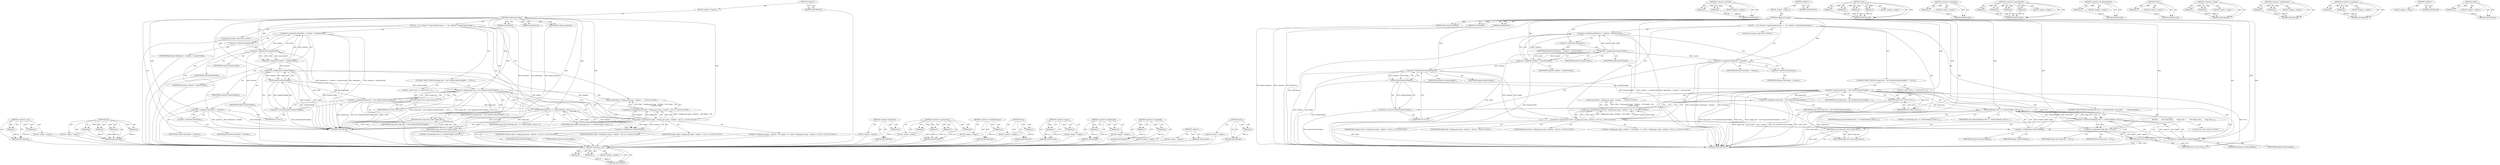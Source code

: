 digraph "malloc" {
vulnerable_104 [label=<(METHOD,&lt;operator&gt;.cast)>];
vulnerable_105 [label=<(PARAM,p1)>];
vulnerable_106 [label=<(PARAM,p2)>];
vulnerable_107 [label=<(BLOCK,&lt;empty&gt;,&lt;empty&gt;)>];
vulnerable_108 [label=<(METHOD_RETURN,ANY)>];
vulnerable_128 [label=<(METHOD,fread)>];
vulnerable_129 [label=<(PARAM,p1)>];
vulnerable_130 [label=<(PARAM,p2)>];
vulnerable_131 [label=<(PARAM,p3)>];
vulnerable_132 [label=<(PARAM,p4)>];
vulnerable_133 [label=<(BLOCK,&lt;empty&gt;,&lt;empty&gt;)>];
vulnerable_134 [label=<(METHOD_RETURN,ANY)>];
vulnerable_6 [label=<(METHOD,&lt;global&gt;)<SUB>1</SUB>>];
vulnerable_7 [label=<(BLOCK,&lt;empty&gt;,&lt;empty&gt;)<SUB>1</SUB>>];
vulnerable_8 [label=<(METHOD,readpng_get_image)<SUB>1</SUB>>];
vulnerable_9 [label=<(PARAM,double display_exponent)<SUB>1</SUB>>];
vulnerable_10 [label=<(PARAM,int *pChannels)<SUB>1</SUB>>];
vulnerable_11 [label=<(PARAM,ulg *pRowbytes)<SUB>1</SUB>>];
vulnerable_12 [label=<(BLOCK,{
    ulg  rowbytes;


 /* expand palette image...,{
    ulg  rowbytes;


 /* expand palette image...)<SUB>2</SUB>>];
vulnerable_13 [label="<(LOCAL,ulg rowbytes: ulg)<SUB>3</SUB>>"];
vulnerable_14 [label=<(&lt;operator&gt;.assignment,*pRowbytes = rowbytes = channels*width)<SUB>12</SUB>>];
vulnerable_15 [label=<(&lt;operator&gt;.indirection,*pRowbytes)<SUB>12</SUB>>];
vulnerable_16 [label=<(IDENTIFIER,pRowbytes,*pRowbytes = rowbytes = channels*width)<SUB>12</SUB>>];
vulnerable_17 [label=<(&lt;operator&gt;.assignment,rowbytes = channels*width)<SUB>12</SUB>>];
vulnerable_18 [label=<(IDENTIFIER,rowbytes,rowbytes = channels*width)<SUB>12</SUB>>];
vulnerable_19 [label=<(&lt;operator&gt;.multiplication,channels*width)<SUB>12</SUB>>];
vulnerable_20 [label=<(IDENTIFIER,channels,channels*width)<SUB>12</SUB>>];
vulnerable_21 [label=<(IDENTIFIER,width,channels*width)<SUB>12</SUB>>];
vulnerable_22 [label=<(&lt;operator&gt;.assignment,*pChannels = channels)<SUB>13</SUB>>];
vulnerable_23 [label=<(&lt;operator&gt;.indirection,*pChannels)<SUB>13</SUB>>];
vulnerable_24 [label=<(IDENTIFIER,pChannels,*pChannels = channels)<SUB>13</SUB>>];
vulnerable_25 [label=<(IDENTIFIER,channels,*pChannels = channels)<SUB>13</SUB>>];
vulnerable_26 [label=<(CONTROL_STRUCTURE,IF,if ((image_data = (uch *)malloc(rowbytes*height)) == NULL))<SUB>15</SUB>>];
vulnerable_27 [label=<(&lt;operator&gt;.equals,(image_data = (uch *)malloc(rowbytes*height)) =...)<SUB>15</SUB>>];
vulnerable_28 [label=<(&lt;operator&gt;.assignment,image_data = (uch *)malloc(rowbytes*height))<SUB>15</SUB>>];
vulnerable_29 [label=<(IDENTIFIER,image_data,image_data = (uch *)malloc(rowbytes*height))<SUB>15</SUB>>];
vulnerable_30 [label=<(&lt;operator&gt;.cast,(uch *)malloc(rowbytes*height))<SUB>15</SUB>>];
vulnerable_31 [label=<(UNKNOWN,uch *,uch *)<SUB>15</SUB>>];
vulnerable_32 [label=<(malloc,malloc(rowbytes*height))<SUB>15</SUB>>];
vulnerable_33 [label=<(&lt;operator&gt;.multiplication,rowbytes*height)<SUB>15</SUB>>];
vulnerable_34 [label=<(IDENTIFIER,rowbytes,rowbytes*height)<SUB>15</SUB>>];
vulnerable_35 [label=<(IDENTIFIER,height,rowbytes*height)<SUB>15</SUB>>];
vulnerable_36 [label=<(IDENTIFIER,NULL,(image_data = (uch *)malloc(rowbytes*height)) =...)<SUB>15</SUB>>];
vulnerable_37 [label=<(BLOCK,{
 return NULL;
 },{
 return NULL;
 })<SUB>15</SUB>>];
vulnerable_38 [label=<(RETURN,return NULL;,return NULL;)<SUB>16</SUB>>];
vulnerable_39 [label=<(IDENTIFIER,NULL,return NULL;)<SUB>16</SUB>>];
vulnerable_40 [label="<(Trace,Trace((stderr, &quot;readpng_get_image:  rowbytes = ...)<SUB>19</SUB>>"];
vulnerable_41 [label="<(&lt;operator&gt;.bracketedPrimary,(stderr, &quot;readpng_get_image:  rowbytes = %ld, h...)<SUB>19</SUB>>"];
vulnerable_42 [label="<(&lt;operator&gt;.expressionList,stderr, &quot;readpng_get_image:  rowbytes = %ld, he...)<SUB>19</SUB>>"];
vulnerable_43 [label="<(IDENTIFIER,stderr,stderr, &quot;readpng_get_image:  rowbytes = %ld, he...)<SUB>19</SUB>>"];
vulnerable_44 [label="<(LITERAL,&quot;readpng_get_image:  rowbytes = %ld, height = %...,stderr, &quot;readpng_get_image:  rowbytes = %ld, he...)<SUB>19</SUB>>"];
vulnerable_45 [label="<(IDENTIFIER,rowbytes,stderr, &quot;readpng_get_image:  rowbytes = %ld, he...)<SUB>19</SUB>>"];
vulnerable_46 [label="<(IDENTIFIER,height,stderr, &quot;readpng_get_image:  rowbytes = %ld, he...)<SUB>19</SUB>>"];
vulnerable_47 [label=<(fread,fread(image_data, 1L, rowbytes*height, saved_in...)<SUB>25</SUB>>];
vulnerable_48 [label=<(IDENTIFIER,image_data,fread(image_data, 1L, rowbytes*height, saved_in...)<SUB>25</SUB>>];
vulnerable_49 [label=<(LITERAL,1L,fread(image_data, 1L, rowbytes*height, saved_in...)<SUB>25</SUB>>];
vulnerable_50 [label=<(&lt;operator&gt;.multiplication,rowbytes*height)<SUB>25</SUB>>];
vulnerable_51 [label=<(IDENTIFIER,rowbytes,rowbytes*height)<SUB>25</SUB>>];
vulnerable_52 [label=<(IDENTIFIER,height,rowbytes*height)<SUB>25</SUB>>];
vulnerable_53 [label=<(IDENTIFIER,saved_infile,fread(image_data, 1L, rowbytes*height, saved_in...)<SUB>25</SUB>>];
vulnerable_54 [label=<(RETURN,return image_data;,return image_data;)<SUB>27</SUB>>];
vulnerable_55 [label=<(IDENTIFIER,image_data,return image_data;)<SUB>27</SUB>>];
vulnerable_56 [label=<(METHOD_RETURN,uch)<SUB>1</SUB>>];
vulnerable_58 [label=<(METHOD_RETURN,ANY)<SUB>1</SUB>>];
vulnerable_90 [label=<(METHOD,&lt;operator&gt;.indirection)>];
vulnerable_91 [label=<(PARAM,p1)>];
vulnerable_92 [label=<(BLOCK,&lt;empty&gt;,&lt;empty&gt;)>];
vulnerable_93 [label=<(METHOD_RETURN,ANY)>];
vulnerable_121 [label=<(METHOD,&lt;operator&gt;.expressionList)>];
vulnerable_122 [label=<(PARAM,p1)>];
vulnerable_123 [label=<(PARAM,p2)>];
vulnerable_124 [label=<(PARAM,p3)>];
vulnerable_125 [label=<(PARAM,p4)>];
vulnerable_126 [label=<(BLOCK,&lt;empty&gt;,&lt;empty&gt;)>];
vulnerable_127 [label=<(METHOD_RETURN,ANY)>];
vulnerable_117 [label=<(METHOD,&lt;operator&gt;.bracketedPrimary)>];
vulnerable_118 [label=<(PARAM,p1)>];
vulnerable_119 [label=<(BLOCK,&lt;empty&gt;,&lt;empty&gt;)>];
vulnerable_120 [label=<(METHOD_RETURN,ANY)>];
vulnerable_113 [label=<(METHOD,Trace)>];
vulnerable_114 [label=<(PARAM,p1)>];
vulnerable_115 [label=<(BLOCK,&lt;empty&gt;,&lt;empty&gt;)>];
vulnerable_116 [label=<(METHOD_RETURN,ANY)>];
vulnerable_99 [label=<(METHOD,&lt;operator&gt;.equals)>];
vulnerable_100 [label=<(PARAM,p1)>];
vulnerable_101 [label=<(PARAM,p2)>];
vulnerable_102 [label=<(BLOCK,&lt;empty&gt;,&lt;empty&gt;)>];
vulnerable_103 [label=<(METHOD_RETURN,ANY)>];
vulnerable_94 [label=<(METHOD,&lt;operator&gt;.multiplication)>];
vulnerable_95 [label=<(PARAM,p1)>];
vulnerable_96 [label=<(PARAM,p2)>];
vulnerable_97 [label=<(BLOCK,&lt;empty&gt;,&lt;empty&gt;)>];
vulnerable_98 [label=<(METHOD_RETURN,ANY)>];
vulnerable_85 [label=<(METHOD,&lt;operator&gt;.assignment)>];
vulnerable_86 [label=<(PARAM,p1)>];
vulnerable_87 [label=<(PARAM,p2)>];
vulnerable_88 [label=<(BLOCK,&lt;empty&gt;,&lt;empty&gt;)>];
vulnerable_89 [label=<(METHOD_RETURN,ANY)>];
vulnerable_79 [label=<(METHOD,&lt;global&gt;)<SUB>1</SUB>>];
vulnerable_80 [label=<(BLOCK,&lt;empty&gt;,&lt;empty&gt;)>];
vulnerable_81 [label=<(METHOD_RETURN,ANY)>];
vulnerable_109 [label=<(METHOD,malloc)>];
vulnerable_110 [label=<(PARAM,p1)>];
vulnerable_111 [label=<(BLOCK,&lt;empty&gt;,&lt;empty&gt;)>];
vulnerable_112 [label=<(METHOD_RETURN,ANY)>];
fixed_118 [label=<(METHOD,&lt;operator&gt;.cast)>];
fixed_119 [label=<(PARAM,p1)>];
fixed_120 [label=<(PARAM,p2)>];
fixed_121 [label=<(BLOCK,&lt;empty&gt;,&lt;empty&gt;)>];
fixed_122 [label=<(METHOD_RETURN,ANY)>];
fixed_142 [label=<(METHOD,&lt;operator&gt;.lessThan)>];
fixed_143 [label=<(PARAM,p1)>];
fixed_144 [label=<(PARAM,p2)>];
fixed_145 [label=<(BLOCK,&lt;empty&gt;,&lt;empty&gt;)>];
fixed_146 [label=<(METHOD_RETURN,ANY)>];
fixed_6 [label=<(METHOD,&lt;global&gt;)<SUB>1</SUB>>];
fixed_7 [label=<(BLOCK,&lt;empty&gt;,&lt;empty&gt;)<SUB>1</SUB>>];
fixed_8 [label=<(METHOD,readpng_get_image)<SUB>1</SUB>>];
fixed_9 [label=<(PARAM,double display_exponent)<SUB>1</SUB>>];
fixed_10 [label=<(PARAM,int *pChannels)<SUB>1</SUB>>];
fixed_11 [label=<(PARAM,ulg *pRowbytes)<SUB>1</SUB>>];
fixed_12 [label=<(BLOCK,{
    ulg  rowbytes;


 /* expand palette image...,{
    ulg  rowbytes;


 /* expand palette image...)<SUB>2</SUB>>];
fixed_13 [label="<(LOCAL,ulg rowbytes: ulg)<SUB>3</SUB>>"];
fixed_14 [label=<(&lt;operator&gt;.assignment,*pRowbytes = rowbytes = channels*width)<SUB>12</SUB>>];
fixed_15 [label=<(&lt;operator&gt;.indirection,*pRowbytes)<SUB>12</SUB>>];
fixed_16 [label=<(IDENTIFIER,pRowbytes,*pRowbytes = rowbytes = channels*width)<SUB>12</SUB>>];
fixed_17 [label=<(&lt;operator&gt;.assignment,rowbytes = channels*width)<SUB>12</SUB>>];
fixed_18 [label=<(IDENTIFIER,rowbytes,rowbytes = channels*width)<SUB>12</SUB>>];
fixed_19 [label=<(&lt;operator&gt;.multiplication,channels*width)<SUB>12</SUB>>];
fixed_20 [label=<(IDENTIFIER,channels,channels*width)<SUB>12</SUB>>];
fixed_21 [label=<(IDENTIFIER,width,channels*width)<SUB>12</SUB>>];
fixed_22 [label=<(&lt;operator&gt;.assignment,*pChannels = channels)<SUB>13</SUB>>];
fixed_23 [label=<(&lt;operator&gt;.indirection,*pChannels)<SUB>13</SUB>>];
fixed_24 [label=<(IDENTIFIER,pChannels,*pChannels = channels)<SUB>13</SUB>>];
fixed_25 [label=<(IDENTIFIER,channels,*pChannels = channels)<SUB>13</SUB>>];
fixed_26 [label=<(CONTROL_STRUCTURE,IF,if ((image_data = (uch *)malloc(rowbytes*height)) == NULL))<SUB>15</SUB>>];
fixed_27 [label=<(&lt;operator&gt;.equals,(image_data = (uch *)malloc(rowbytes*height)) =...)<SUB>15</SUB>>];
fixed_28 [label=<(&lt;operator&gt;.assignment,image_data = (uch *)malloc(rowbytes*height))<SUB>15</SUB>>];
fixed_29 [label=<(IDENTIFIER,image_data,image_data = (uch *)malloc(rowbytes*height))<SUB>15</SUB>>];
fixed_30 [label=<(&lt;operator&gt;.cast,(uch *)malloc(rowbytes*height))<SUB>15</SUB>>];
fixed_31 [label=<(UNKNOWN,uch *,uch *)<SUB>15</SUB>>];
fixed_32 [label=<(malloc,malloc(rowbytes*height))<SUB>15</SUB>>];
fixed_33 [label=<(&lt;operator&gt;.multiplication,rowbytes*height)<SUB>15</SUB>>];
fixed_34 [label=<(IDENTIFIER,rowbytes,rowbytes*height)<SUB>15</SUB>>];
fixed_35 [label=<(IDENTIFIER,height,rowbytes*height)<SUB>15</SUB>>];
fixed_36 [label=<(IDENTIFIER,NULL,(image_data = (uch *)malloc(rowbytes*height)) =...)<SUB>15</SUB>>];
fixed_37 [label=<(BLOCK,{
 return NULL;
 },{
 return NULL;
 })<SUB>15</SUB>>];
fixed_38 [label=<(RETURN,return NULL;,return NULL;)<SUB>16</SUB>>];
fixed_39 [label=<(IDENTIFIER,NULL,return NULL;)<SUB>16</SUB>>];
fixed_40 [label="<(Trace,Trace((stderr, &quot;readpng_get_image:  rowbytes = ...)<SUB>19</SUB>>"];
fixed_41 [label="<(&lt;operator&gt;.bracketedPrimary,(stderr, &quot;readpng_get_image:  rowbytes = %ld, h...)<SUB>19</SUB>>"];
fixed_42 [label="<(&lt;operator&gt;.expressionList,stderr, &quot;readpng_get_image:  rowbytes = %ld, he...)<SUB>19</SUB>>"];
fixed_43 [label="<(IDENTIFIER,stderr,stderr, &quot;readpng_get_image:  rowbytes = %ld, he...)<SUB>19</SUB>>"];
fixed_44 [label="<(LITERAL,&quot;readpng_get_image:  rowbytes = %ld, height = %...,stderr, &quot;readpng_get_image:  rowbytes = %ld, he...)<SUB>19</SUB>>"];
fixed_45 [label="<(IDENTIFIER,rowbytes,stderr, &quot;readpng_get_image:  rowbytes = %ld, he...)<SUB>19</SUB>>"];
fixed_46 [label="<(IDENTIFIER,height,stderr, &quot;readpng_get_image:  rowbytes = %ld, he...)<SUB>19</SUB>>"];
fixed_47 [label=<(CONTROL_STRUCTURE,IF,if (fread(image_data, 1L, rowbytes*height, saved_infile) &lt;
       rowbytes*height))<SUB>25</SUB>>];
fixed_48 [label=<(&lt;operator&gt;.lessThan,fread(image_data, 1L, rowbytes*height, saved_in...)<SUB>25</SUB>>];
fixed_49 [label=<(fread,fread(image_data, 1L, rowbytes*height, saved_in...)<SUB>25</SUB>>];
fixed_50 [label=<(IDENTIFIER,image_data,fread(image_data, 1L, rowbytes*height, saved_in...)<SUB>25</SUB>>];
fixed_51 [label=<(LITERAL,1L,fread(image_data, 1L, rowbytes*height, saved_in...)<SUB>25</SUB>>];
fixed_52 [label=<(&lt;operator&gt;.multiplication,rowbytes*height)<SUB>25</SUB>>];
fixed_53 [label=<(IDENTIFIER,rowbytes,rowbytes*height)<SUB>25</SUB>>];
fixed_54 [label=<(IDENTIFIER,height,rowbytes*height)<SUB>25</SUB>>];
fixed_55 [label=<(IDENTIFIER,saved_infile,fread(image_data, 1L, rowbytes*height, saved_in...)<SUB>25</SUB>>];
fixed_56 [label=<(&lt;operator&gt;.multiplication,rowbytes*height)<SUB>26</SUB>>];
fixed_57 [label=<(IDENTIFIER,rowbytes,rowbytes*height)<SUB>26</SUB>>];
fixed_58 [label=<(IDENTIFIER,height,rowbytes*height)<SUB>26</SUB>>];
fixed_59 [label=<(BLOCK,{
        free (image_data);
        image_data...,{
        free (image_data);
        image_data...)<SUB>26</SUB>>];
fixed_60 [label="<(LOCAL,free : free)<SUB>27</SUB>>"];
fixed_61 [label=<(&lt;operator&gt;.assignment,image_data = NULL)<SUB>28</SUB>>];
fixed_62 [label=<(IDENTIFIER,image_data,image_data = NULL)<SUB>28</SUB>>];
fixed_63 [label=<(IDENTIFIER,NULL,image_data = NULL)<SUB>28</SUB>>];
fixed_64 [label=<(RETURN,return NULL;,return NULL;)<SUB>29</SUB>>];
fixed_65 [label=<(IDENTIFIER,NULL,return NULL;)<SUB>29</SUB>>];
fixed_66 [label=<(RETURN,return image_data;,return image_data;)<SUB>32</SUB>>];
fixed_67 [label=<(IDENTIFIER,image_data,return image_data;)<SUB>32</SUB>>];
fixed_68 [label=<(METHOD_RETURN,uch)<SUB>1</SUB>>];
fixed_70 [label=<(METHOD_RETURN,ANY)<SUB>1</SUB>>];
fixed_147 [label=<(METHOD,fread)>];
fixed_148 [label=<(PARAM,p1)>];
fixed_149 [label=<(PARAM,p2)>];
fixed_150 [label=<(PARAM,p3)>];
fixed_151 [label=<(PARAM,p4)>];
fixed_152 [label=<(BLOCK,&lt;empty&gt;,&lt;empty&gt;)>];
fixed_153 [label=<(METHOD_RETURN,ANY)>];
fixed_104 [label=<(METHOD,&lt;operator&gt;.indirection)>];
fixed_105 [label=<(PARAM,p1)>];
fixed_106 [label=<(BLOCK,&lt;empty&gt;,&lt;empty&gt;)>];
fixed_107 [label=<(METHOD_RETURN,ANY)>];
fixed_135 [label=<(METHOD,&lt;operator&gt;.expressionList)>];
fixed_136 [label=<(PARAM,p1)>];
fixed_137 [label=<(PARAM,p2)>];
fixed_138 [label=<(PARAM,p3)>];
fixed_139 [label=<(PARAM,p4)>];
fixed_140 [label=<(BLOCK,&lt;empty&gt;,&lt;empty&gt;)>];
fixed_141 [label=<(METHOD_RETURN,ANY)>];
fixed_131 [label=<(METHOD,&lt;operator&gt;.bracketedPrimary)>];
fixed_132 [label=<(PARAM,p1)>];
fixed_133 [label=<(BLOCK,&lt;empty&gt;,&lt;empty&gt;)>];
fixed_134 [label=<(METHOD_RETURN,ANY)>];
fixed_127 [label=<(METHOD,Trace)>];
fixed_128 [label=<(PARAM,p1)>];
fixed_129 [label=<(BLOCK,&lt;empty&gt;,&lt;empty&gt;)>];
fixed_130 [label=<(METHOD_RETURN,ANY)>];
fixed_113 [label=<(METHOD,&lt;operator&gt;.equals)>];
fixed_114 [label=<(PARAM,p1)>];
fixed_115 [label=<(PARAM,p2)>];
fixed_116 [label=<(BLOCK,&lt;empty&gt;,&lt;empty&gt;)>];
fixed_117 [label=<(METHOD_RETURN,ANY)>];
fixed_108 [label=<(METHOD,&lt;operator&gt;.multiplication)>];
fixed_109 [label=<(PARAM,p1)>];
fixed_110 [label=<(PARAM,p2)>];
fixed_111 [label=<(BLOCK,&lt;empty&gt;,&lt;empty&gt;)>];
fixed_112 [label=<(METHOD_RETURN,ANY)>];
fixed_99 [label=<(METHOD,&lt;operator&gt;.assignment)>];
fixed_100 [label=<(PARAM,p1)>];
fixed_101 [label=<(PARAM,p2)>];
fixed_102 [label=<(BLOCK,&lt;empty&gt;,&lt;empty&gt;)>];
fixed_103 [label=<(METHOD_RETURN,ANY)>];
fixed_93 [label=<(METHOD,&lt;global&gt;)<SUB>1</SUB>>];
fixed_94 [label=<(BLOCK,&lt;empty&gt;,&lt;empty&gt;)>];
fixed_95 [label=<(METHOD_RETURN,ANY)>];
fixed_123 [label=<(METHOD,malloc)>];
fixed_124 [label=<(PARAM,p1)>];
fixed_125 [label=<(BLOCK,&lt;empty&gt;,&lt;empty&gt;)>];
fixed_126 [label=<(METHOD_RETURN,ANY)>];
vulnerable_104 -> vulnerable_105  [key=0, label="AST: "];
vulnerable_104 -> vulnerable_105  [key=1, label="DDG: "];
vulnerable_104 -> vulnerable_107  [key=0, label="AST: "];
vulnerable_104 -> vulnerable_106  [key=0, label="AST: "];
vulnerable_104 -> vulnerable_106  [key=1, label="DDG: "];
vulnerable_104 -> vulnerable_108  [key=0, label="AST: "];
vulnerable_104 -> vulnerable_108  [key=1, label="CFG: "];
vulnerable_105 -> vulnerable_108  [key=0, label="DDG: p1"];
vulnerable_106 -> vulnerable_108  [key=0, label="DDG: p2"];
vulnerable_107 -> fixed_118  [key=0];
vulnerable_108 -> fixed_118  [key=0];
vulnerable_128 -> vulnerable_129  [key=0, label="AST: "];
vulnerable_128 -> vulnerable_129  [key=1, label="DDG: "];
vulnerable_128 -> vulnerable_133  [key=0, label="AST: "];
vulnerable_128 -> vulnerable_130  [key=0, label="AST: "];
vulnerable_128 -> vulnerable_130  [key=1, label="DDG: "];
vulnerable_128 -> vulnerable_134  [key=0, label="AST: "];
vulnerable_128 -> vulnerable_134  [key=1, label="CFG: "];
vulnerable_128 -> vulnerable_131  [key=0, label="AST: "];
vulnerable_128 -> vulnerable_131  [key=1, label="DDG: "];
vulnerable_128 -> vulnerable_132  [key=0, label="AST: "];
vulnerable_128 -> vulnerable_132  [key=1, label="DDG: "];
vulnerable_129 -> vulnerable_134  [key=0, label="DDG: p1"];
vulnerable_130 -> vulnerable_134  [key=0, label="DDG: p2"];
vulnerable_131 -> vulnerable_134  [key=0, label="DDG: p3"];
vulnerable_132 -> vulnerable_134  [key=0, label="DDG: p4"];
vulnerable_133 -> fixed_118  [key=0];
vulnerable_134 -> fixed_118  [key=0];
vulnerable_6 -> vulnerable_7  [key=0, label="AST: "];
vulnerable_6 -> vulnerable_58  [key=0, label="AST: "];
vulnerable_6 -> vulnerable_58  [key=1, label="CFG: "];
vulnerable_7 -> vulnerable_8  [key=0, label="AST: "];
vulnerable_8 -> vulnerable_9  [key=0, label="AST: "];
vulnerable_8 -> vulnerable_9  [key=1, label="DDG: "];
vulnerable_8 -> vulnerable_10  [key=0, label="AST: "];
vulnerable_8 -> vulnerable_10  [key=1, label="DDG: "];
vulnerable_8 -> vulnerable_11  [key=0, label="AST: "];
vulnerable_8 -> vulnerable_11  [key=1, label="DDG: "];
vulnerable_8 -> vulnerable_12  [key=0, label="AST: "];
vulnerable_8 -> vulnerable_56  [key=0, label="AST: "];
vulnerable_8 -> vulnerable_15  [key=0, label="CFG: "];
vulnerable_8 -> vulnerable_22  [key=0, label="DDG: "];
vulnerable_8 -> vulnerable_47  [key=0, label="DDG: "];
vulnerable_8 -> vulnerable_55  [key=0, label="DDG: "];
vulnerable_8 -> vulnerable_27  [key=0, label="DDG: "];
vulnerable_8 -> vulnerable_50  [key=0, label="DDG: "];
vulnerable_8 -> vulnerable_19  [key=0, label="DDG: "];
vulnerable_8 -> vulnerable_39  [key=0, label="DDG: "];
vulnerable_8 -> vulnerable_42  [key=0, label="DDG: "];
vulnerable_8 -> vulnerable_33  [key=0, label="DDG: "];
vulnerable_9 -> vulnerable_56  [key=0, label="DDG: display_exponent"];
vulnerable_10 -> vulnerable_56  [key=0, label="DDG: pChannels"];
vulnerable_11 -> vulnerable_56  [key=0, label="DDG: pRowbytes"];
vulnerable_12 -> vulnerable_13  [key=0, label="AST: "];
vulnerable_12 -> vulnerable_14  [key=0, label="AST: "];
vulnerable_12 -> vulnerable_22  [key=0, label="AST: "];
vulnerable_12 -> vulnerable_26  [key=0, label="AST: "];
vulnerable_12 -> vulnerable_40  [key=0, label="AST: "];
vulnerable_12 -> vulnerable_47  [key=0, label="AST: "];
vulnerable_12 -> vulnerable_54  [key=0, label="AST: "];
vulnerable_13 -> fixed_118  [key=0];
vulnerable_14 -> vulnerable_15  [key=0, label="AST: "];
vulnerable_14 -> vulnerable_17  [key=0, label="AST: "];
vulnerable_14 -> vulnerable_23  [key=0, label="CFG: "];
vulnerable_14 -> vulnerable_56  [key=0, label="DDG: *pRowbytes"];
vulnerable_14 -> vulnerable_56  [key=1, label="DDG: rowbytes = channels*width"];
vulnerable_14 -> vulnerable_56  [key=2, label="DDG: *pRowbytes = rowbytes = channels*width"];
vulnerable_15 -> vulnerable_16  [key=0, label="AST: "];
vulnerable_15 -> vulnerable_19  [key=0, label="CFG: "];
vulnerable_16 -> fixed_118  [key=0];
vulnerable_17 -> vulnerable_18  [key=0, label="AST: "];
vulnerable_17 -> vulnerable_19  [key=0, label="AST: "];
vulnerable_17 -> vulnerable_14  [key=0, label="CFG: "];
vulnerable_17 -> vulnerable_14  [key=1, label="DDG: rowbytes"];
vulnerable_17 -> vulnerable_56  [key=0, label="DDG: channels*width"];
vulnerable_17 -> vulnerable_33  [key=0, label="DDG: rowbytes"];
vulnerable_18 -> fixed_118  [key=0];
vulnerable_19 -> vulnerable_20  [key=0, label="AST: "];
vulnerable_19 -> vulnerable_21  [key=0, label="AST: "];
vulnerable_19 -> vulnerable_17  [key=0, label="CFG: "];
vulnerable_19 -> vulnerable_17  [key=1, label="DDG: channels"];
vulnerable_19 -> vulnerable_17  [key=2, label="DDG: width"];
vulnerable_19 -> vulnerable_56  [key=0, label="DDG: width"];
vulnerable_19 -> vulnerable_14  [key=0, label="DDG: channels"];
vulnerable_19 -> vulnerable_14  [key=1, label="DDG: width"];
vulnerable_19 -> vulnerable_22  [key=0, label="DDG: channels"];
vulnerable_20 -> fixed_118  [key=0];
vulnerable_21 -> fixed_118  [key=0];
vulnerable_22 -> vulnerable_23  [key=0, label="AST: "];
vulnerable_22 -> vulnerable_25  [key=0, label="AST: "];
vulnerable_22 -> vulnerable_31  [key=0, label="CFG: "];
vulnerable_22 -> vulnerable_56  [key=0, label="DDG: *pChannels"];
vulnerable_22 -> vulnerable_56  [key=1, label="DDG: channels"];
vulnerable_22 -> vulnerable_56  [key=2, label="DDG: *pChannels = channels"];
vulnerable_23 -> vulnerable_24  [key=0, label="AST: "];
vulnerable_23 -> vulnerable_22  [key=0, label="CFG: "];
vulnerable_24 -> fixed_118  [key=0];
vulnerable_25 -> fixed_118  [key=0];
vulnerable_26 -> vulnerable_27  [key=0, label="AST: "];
vulnerable_26 -> vulnerable_37  [key=0, label="AST: "];
vulnerable_27 -> vulnerable_28  [key=0, label="AST: "];
vulnerable_27 -> vulnerable_36  [key=0, label="AST: "];
vulnerable_27 -> vulnerable_38  [key=0, label="CFG: "];
vulnerable_27 -> vulnerable_38  [key=1, label="CDG: "];
vulnerable_27 -> vulnerable_42  [key=0, label="CFG: "];
vulnerable_27 -> vulnerable_42  [key=1, label="CDG: "];
vulnerable_27 -> vulnerable_56  [key=0, label="DDG: image_data = (uch *)malloc(rowbytes*height)"];
vulnerable_27 -> vulnerable_56  [key=1, label="DDG: NULL"];
vulnerable_27 -> vulnerable_56  [key=2, label="DDG: (image_data = (uch *)malloc(rowbytes*height)) == NULL"];
vulnerable_27 -> vulnerable_39  [key=0, label="DDG: NULL"];
vulnerable_27 -> vulnerable_40  [key=0, label="CDG: "];
vulnerable_27 -> vulnerable_47  [key=0, label="CDG: "];
vulnerable_27 -> vulnerable_50  [key=0, label="CDG: "];
vulnerable_27 -> vulnerable_41  [key=0, label="CDG: "];
vulnerable_27 -> vulnerable_54  [key=0, label="CDG: "];
vulnerable_28 -> vulnerable_29  [key=0, label="AST: "];
vulnerable_28 -> vulnerable_30  [key=0, label="AST: "];
vulnerable_28 -> vulnerable_27  [key=0, label="CFG: "];
vulnerable_28 -> vulnerable_27  [key=1, label="DDG: image_data"];
vulnerable_28 -> vulnerable_56  [key=0, label="DDG: image_data"];
vulnerable_28 -> vulnerable_56  [key=1, label="DDG: (uch *)malloc(rowbytes*height)"];
vulnerable_28 -> vulnerable_47  [key=0, label="DDG: image_data"];
vulnerable_29 -> fixed_118  [key=0];
vulnerable_30 -> vulnerable_31  [key=0, label="AST: "];
vulnerable_30 -> vulnerable_32  [key=0, label="AST: "];
vulnerable_30 -> vulnerable_28  [key=0, label="CFG: "];
vulnerable_30 -> vulnerable_56  [key=0, label="DDG: malloc(rowbytes*height)"];
vulnerable_31 -> vulnerable_33  [key=0, label="CFG: "];
vulnerable_32 -> vulnerable_33  [key=0, label="AST: "];
vulnerable_32 -> vulnerable_30  [key=0, label="CFG: "];
vulnerable_32 -> vulnerable_30  [key=1, label="DDG: rowbytes*height"];
vulnerable_32 -> vulnerable_56  [key=0, label="DDG: rowbytes*height"];
vulnerable_32 -> vulnerable_27  [key=0, label="DDG: rowbytes*height"];
vulnerable_32 -> vulnerable_28  [key=0, label="DDG: rowbytes*height"];
vulnerable_33 -> vulnerable_34  [key=0, label="AST: "];
vulnerable_33 -> vulnerable_35  [key=0, label="AST: "];
vulnerable_33 -> vulnerable_32  [key=0, label="CFG: "];
vulnerable_33 -> vulnerable_32  [key=1, label="DDG: rowbytes"];
vulnerable_33 -> vulnerable_32  [key=2, label="DDG: height"];
vulnerable_33 -> vulnerable_56  [key=0, label="DDG: rowbytes"];
vulnerable_33 -> vulnerable_56  [key=1, label="DDG: height"];
vulnerable_33 -> vulnerable_42  [key=0, label="DDG: rowbytes"];
vulnerable_33 -> vulnerable_42  [key=1, label="DDG: height"];
vulnerable_34 -> fixed_118  [key=0];
vulnerable_35 -> fixed_118  [key=0];
vulnerable_36 -> fixed_118  [key=0];
vulnerable_37 -> vulnerable_38  [key=0, label="AST: "];
vulnerable_38 -> vulnerable_39  [key=0, label="AST: "];
vulnerable_38 -> vulnerable_56  [key=0, label="CFG: "];
vulnerable_38 -> vulnerable_56  [key=1, label="DDG: &lt;RET&gt;"];
vulnerable_39 -> vulnerable_38  [key=0, label="DDG: NULL"];
vulnerable_40 -> vulnerable_41  [key=0, label="AST: "];
vulnerable_40 -> vulnerable_50  [key=0, label="CFG: "];
vulnerable_41 -> vulnerable_42  [key=0, label="AST: "];
vulnerable_41 -> vulnerable_40  [key=0, label="CFG: "];
vulnerable_41 -> vulnerable_40  [key=1, label="DDG: stderr, &quot;readpng_get_image:  rowbytes = %ld, height = %ld\n&quot;, rowbytes, height"];
vulnerable_42 -> vulnerable_43  [key=0, label="AST: "];
vulnerable_42 -> vulnerable_44  [key=0, label="AST: "];
vulnerable_42 -> vulnerable_45  [key=0, label="AST: "];
vulnerable_42 -> vulnerable_46  [key=0, label="AST: "];
vulnerable_42 -> vulnerable_41  [key=0, label="CFG: "];
vulnerable_42 -> vulnerable_41  [key=1, label="DDG: stderr"];
vulnerable_42 -> vulnerable_41  [key=2, label="DDG: &quot;readpng_get_image:  rowbytes = %ld, height = %ld\n&quot;"];
vulnerable_42 -> vulnerable_41  [key=3, label="DDG: rowbytes"];
vulnerable_42 -> vulnerable_41  [key=4, label="DDG: height"];
vulnerable_42 -> vulnerable_56  [key=0, label="DDG: stderr"];
vulnerable_42 -> vulnerable_50  [key=0, label="DDG: rowbytes"];
vulnerable_42 -> vulnerable_50  [key=1, label="DDG: height"];
vulnerable_43 -> fixed_118  [key=0];
vulnerable_44 -> fixed_118  [key=0];
vulnerable_45 -> fixed_118  [key=0];
vulnerable_46 -> fixed_118  [key=0];
vulnerable_47 -> vulnerable_48  [key=0, label="AST: "];
vulnerable_47 -> vulnerable_49  [key=0, label="AST: "];
vulnerable_47 -> vulnerable_50  [key=0, label="AST: "];
vulnerable_47 -> vulnerable_53  [key=0, label="AST: "];
vulnerable_47 -> vulnerable_54  [key=0, label="CFG: "];
vulnerable_47 -> vulnerable_56  [key=0, label="DDG: saved_infile"];
vulnerable_47 -> vulnerable_55  [key=0, label="DDG: image_data"];
vulnerable_48 -> fixed_118  [key=0];
vulnerable_49 -> fixed_118  [key=0];
vulnerable_50 -> vulnerable_51  [key=0, label="AST: "];
vulnerable_50 -> vulnerable_52  [key=0, label="AST: "];
vulnerable_50 -> vulnerable_47  [key=0, label="CFG: "];
vulnerable_50 -> vulnerable_47  [key=1, label="DDG: rowbytes"];
vulnerable_50 -> vulnerable_47  [key=2, label="DDG: height"];
vulnerable_51 -> fixed_118  [key=0];
vulnerable_52 -> fixed_118  [key=0];
vulnerable_53 -> fixed_118  [key=0];
vulnerable_54 -> vulnerable_55  [key=0, label="AST: "];
vulnerable_54 -> vulnerable_56  [key=0, label="CFG: "];
vulnerable_54 -> vulnerable_56  [key=1, label="DDG: &lt;RET&gt;"];
vulnerable_55 -> vulnerable_54  [key=0, label="DDG: image_data"];
vulnerable_56 -> fixed_118  [key=0];
vulnerable_58 -> fixed_118  [key=0];
vulnerable_90 -> vulnerable_91  [key=0, label="AST: "];
vulnerable_90 -> vulnerable_91  [key=1, label="DDG: "];
vulnerable_90 -> vulnerable_92  [key=0, label="AST: "];
vulnerable_90 -> vulnerable_93  [key=0, label="AST: "];
vulnerable_90 -> vulnerable_93  [key=1, label="CFG: "];
vulnerable_91 -> vulnerable_93  [key=0, label="DDG: p1"];
vulnerable_92 -> fixed_118  [key=0];
vulnerable_93 -> fixed_118  [key=0];
vulnerable_121 -> vulnerable_122  [key=0, label="AST: "];
vulnerable_121 -> vulnerable_122  [key=1, label="DDG: "];
vulnerable_121 -> vulnerable_126  [key=0, label="AST: "];
vulnerable_121 -> vulnerable_123  [key=0, label="AST: "];
vulnerable_121 -> vulnerable_123  [key=1, label="DDG: "];
vulnerable_121 -> vulnerable_127  [key=0, label="AST: "];
vulnerable_121 -> vulnerable_127  [key=1, label="CFG: "];
vulnerable_121 -> vulnerable_124  [key=0, label="AST: "];
vulnerable_121 -> vulnerable_124  [key=1, label="DDG: "];
vulnerable_121 -> vulnerable_125  [key=0, label="AST: "];
vulnerable_121 -> vulnerable_125  [key=1, label="DDG: "];
vulnerable_122 -> vulnerable_127  [key=0, label="DDG: p1"];
vulnerable_123 -> vulnerable_127  [key=0, label="DDG: p2"];
vulnerable_124 -> vulnerable_127  [key=0, label="DDG: p3"];
vulnerable_125 -> vulnerable_127  [key=0, label="DDG: p4"];
vulnerable_126 -> fixed_118  [key=0];
vulnerable_127 -> fixed_118  [key=0];
vulnerable_117 -> vulnerable_118  [key=0, label="AST: "];
vulnerable_117 -> vulnerable_118  [key=1, label="DDG: "];
vulnerable_117 -> vulnerable_119  [key=0, label="AST: "];
vulnerable_117 -> vulnerable_120  [key=0, label="AST: "];
vulnerable_117 -> vulnerable_120  [key=1, label="CFG: "];
vulnerable_118 -> vulnerable_120  [key=0, label="DDG: p1"];
vulnerable_119 -> fixed_118  [key=0];
vulnerable_120 -> fixed_118  [key=0];
vulnerable_113 -> vulnerable_114  [key=0, label="AST: "];
vulnerable_113 -> vulnerable_114  [key=1, label="DDG: "];
vulnerable_113 -> vulnerable_115  [key=0, label="AST: "];
vulnerable_113 -> vulnerable_116  [key=0, label="AST: "];
vulnerable_113 -> vulnerable_116  [key=1, label="CFG: "];
vulnerable_114 -> vulnerable_116  [key=0, label="DDG: p1"];
vulnerable_115 -> fixed_118  [key=0];
vulnerable_116 -> fixed_118  [key=0];
vulnerable_99 -> vulnerable_100  [key=0, label="AST: "];
vulnerable_99 -> vulnerable_100  [key=1, label="DDG: "];
vulnerable_99 -> vulnerable_102  [key=0, label="AST: "];
vulnerable_99 -> vulnerable_101  [key=0, label="AST: "];
vulnerable_99 -> vulnerable_101  [key=1, label="DDG: "];
vulnerable_99 -> vulnerable_103  [key=0, label="AST: "];
vulnerable_99 -> vulnerable_103  [key=1, label="CFG: "];
vulnerable_100 -> vulnerable_103  [key=0, label="DDG: p1"];
vulnerable_101 -> vulnerable_103  [key=0, label="DDG: p2"];
vulnerable_102 -> fixed_118  [key=0];
vulnerable_103 -> fixed_118  [key=0];
vulnerable_94 -> vulnerable_95  [key=0, label="AST: "];
vulnerable_94 -> vulnerable_95  [key=1, label="DDG: "];
vulnerable_94 -> vulnerable_97  [key=0, label="AST: "];
vulnerable_94 -> vulnerable_96  [key=0, label="AST: "];
vulnerable_94 -> vulnerable_96  [key=1, label="DDG: "];
vulnerable_94 -> vulnerable_98  [key=0, label="AST: "];
vulnerable_94 -> vulnerable_98  [key=1, label="CFG: "];
vulnerable_95 -> vulnerable_98  [key=0, label="DDG: p1"];
vulnerable_96 -> vulnerable_98  [key=0, label="DDG: p2"];
vulnerable_97 -> fixed_118  [key=0];
vulnerable_98 -> fixed_118  [key=0];
vulnerable_85 -> vulnerable_86  [key=0, label="AST: "];
vulnerable_85 -> vulnerable_86  [key=1, label="DDG: "];
vulnerable_85 -> vulnerable_88  [key=0, label="AST: "];
vulnerable_85 -> vulnerable_87  [key=0, label="AST: "];
vulnerable_85 -> vulnerable_87  [key=1, label="DDG: "];
vulnerable_85 -> vulnerable_89  [key=0, label="AST: "];
vulnerable_85 -> vulnerable_89  [key=1, label="CFG: "];
vulnerable_86 -> vulnerable_89  [key=0, label="DDG: p1"];
vulnerable_87 -> vulnerable_89  [key=0, label="DDG: p2"];
vulnerable_88 -> fixed_118  [key=0];
vulnerable_89 -> fixed_118  [key=0];
vulnerable_79 -> vulnerable_80  [key=0, label="AST: "];
vulnerable_79 -> vulnerable_81  [key=0, label="AST: "];
vulnerable_79 -> vulnerable_81  [key=1, label="CFG: "];
vulnerable_80 -> fixed_118  [key=0];
vulnerable_81 -> fixed_118  [key=0];
vulnerable_109 -> vulnerable_110  [key=0, label="AST: "];
vulnerable_109 -> vulnerable_110  [key=1, label="DDG: "];
vulnerable_109 -> vulnerable_111  [key=0, label="AST: "];
vulnerable_109 -> vulnerable_112  [key=0, label="AST: "];
vulnerable_109 -> vulnerable_112  [key=1, label="CFG: "];
vulnerable_110 -> vulnerable_112  [key=0, label="DDG: p1"];
vulnerable_111 -> fixed_118  [key=0];
vulnerable_112 -> fixed_118  [key=0];
fixed_118 -> fixed_119  [key=0, label="AST: "];
fixed_118 -> fixed_119  [key=1, label="DDG: "];
fixed_118 -> fixed_121  [key=0, label="AST: "];
fixed_118 -> fixed_120  [key=0, label="AST: "];
fixed_118 -> fixed_120  [key=1, label="DDG: "];
fixed_118 -> fixed_122  [key=0, label="AST: "];
fixed_118 -> fixed_122  [key=1, label="CFG: "];
fixed_119 -> fixed_122  [key=0, label="DDG: p1"];
fixed_120 -> fixed_122  [key=0, label="DDG: p2"];
fixed_142 -> fixed_143  [key=0, label="AST: "];
fixed_142 -> fixed_143  [key=1, label="DDG: "];
fixed_142 -> fixed_145  [key=0, label="AST: "];
fixed_142 -> fixed_144  [key=0, label="AST: "];
fixed_142 -> fixed_144  [key=1, label="DDG: "];
fixed_142 -> fixed_146  [key=0, label="AST: "];
fixed_142 -> fixed_146  [key=1, label="CFG: "];
fixed_143 -> fixed_146  [key=0, label="DDG: p1"];
fixed_144 -> fixed_146  [key=0, label="DDG: p2"];
fixed_6 -> fixed_7  [key=0, label="AST: "];
fixed_6 -> fixed_70  [key=0, label="AST: "];
fixed_6 -> fixed_70  [key=1, label="CFG: "];
fixed_7 -> fixed_8  [key=0, label="AST: "];
fixed_8 -> fixed_9  [key=0, label="AST: "];
fixed_8 -> fixed_9  [key=1, label="DDG: "];
fixed_8 -> fixed_10  [key=0, label="AST: "];
fixed_8 -> fixed_10  [key=1, label="DDG: "];
fixed_8 -> fixed_11  [key=0, label="AST: "];
fixed_8 -> fixed_11  [key=1, label="DDG: "];
fixed_8 -> fixed_12  [key=0, label="AST: "];
fixed_8 -> fixed_68  [key=0, label="AST: "];
fixed_8 -> fixed_15  [key=0, label="CFG: "];
fixed_8 -> fixed_22  [key=0, label="DDG: "];
fixed_8 -> fixed_67  [key=0, label="DDG: "];
fixed_8 -> fixed_27  [key=0, label="DDG: "];
fixed_8 -> fixed_61  [key=0, label="DDG: "];
fixed_8 -> fixed_19  [key=0, label="DDG: "];
fixed_8 -> fixed_39  [key=0, label="DDG: "];
fixed_8 -> fixed_42  [key=0, label="DDG: "];
fixed_8 -> fixed_49  [key=0, label="DDG: "];
fixed_8 -> fixed_56  [key=0, label="DDG: "];
fixed_8 -> fixed_65  [key=0, label="DDG: "];
fixed_8 -> fixed_52  [key=0, label="DDG: "];
fixed_8 -> fixed_33  [key=0, label="DDG: "];
fixed_9 -> fixed_68  [key=0, label="DDG: display_exponent"];
fixed_10 -> fixed_68  [key=0, label="DDG: pChannels"];
fixed_11 -> fixed_68  [key=0, label="DDG: pRowbytes"];
fixed_12 -> fixed_13  [key=0, label="AST: "];
fixed_12 -> fixed_14  [key=0, label="AST: "];
fixed_12 -> fixed_22  [key=0, label="AST: "];
fixed_12 -> fixed_26  [key=0, label="AST: "];
fixed_12 -> fixed_40  [key=0, label="AST: "];
fixed_12 -> fixed_47  [key=0, label="AST: "];
fixed_12 -> fixed_66  [key=0, label="AST: "];
fixed_14 -> fixed_15  [key=0, label="AST: "];
fixed_14 -> fixed_17  [key=0, label="AST: "];
fixed_14 -> fixed_23  [key=0, label="CFG: "];
fixed_14 -> fixed_68  [key=0, label="DDG: *pRowbytes"];
fixed_14 -> fixed_68  [key=1, label="DDG: rowbytes = channels*width"];
fixed_14 -> fixed_68  [key=2, label="DDG: *pRowbytes = rowbytes = channels*width"];
fixed_15 -> fixed_16  [key=0, label="AST: "];
fixed_15 -> fixed_19  [key=0, label="CFG: "];
fixed_17 -> fixed_18  [key=0, label="AST: "];
fixed_17 -> fixed_19  [key=0, label="AST: "];
fixed_17 -> fixed_14  [key=0, label="CFG: "];
fixed_17 -> fixed_14  [key=1, label="DDG: rowbytes"];
fixed_17 -> fixed_68  [key=0, label="DDG: channels*width"];
fixed_17 -> fixed_33  [key=0, label="DDG: rowbytes"];
fixed_19 -> fixed_20  [key=0, label="AST: "];
fixed_19 -> fixed_21  [key=0, label="AST: "];
fixed_19 -> fixed_17  [key=0, label="CFG: "];
fixed_19 -> fixed_17  [key=1, label="DDG: channels"];
fixed_19 -> fixed_17  [key=2, label="DDG: width"];
fixed_19 -> fixed_68  [key=0, label="DDG: width"];
fixed_19 -> fixed_14  [key=0, label="DDG: channels"];
fixed_19 -> fixed_14  [key=1, label="DDG: width"];
fixed_19 -> fixed_22  [key=0, label="DDG: channels"];
fixed_22 -> fixed_23  [key=0, label="AST: "];
fixed_22 -> fixed_25  [key=0, label="AST: "];
fixed_22 -> fixed_31  [key=0, label="CFG: "];
fixed_22 -> fixed_68  [key=0, label="DDG: *pChannels"];
fixed_22 -> fixed_68  [key=1, label="DDG: channels"];
fixed_22 -> fixed_68  [key=2, label="DDG: *pChannels = channels"];
fixed_23 -> fixed_24  [key=0, label="AST: "];
fixed_23 -> fixed_22  [key=0, label="CFG: "];
fixed_26 -> fixed_27  [key=0, label="AST: "];
fixed_26 -> fixed_37  [key=0, label="AST: "];
fixed_27 -> fixed_28  [key=0, label="AST: "];
fixed_27 -> fixed_36  [key=0, label="AST: "];
fixed_27 -> fixed_38  [key=0, label="CFG: "];
fixed_27 -> fixed_38  [key=1, label="CDG: "];
fixed_27 -> fixed_42  [key=0, label="CFG: "];
fixed_27 -> fixed_42  [key=1, label="CDG: "];
fixed_27 -> fixed_68  [key=0, label="DDG: image_data = (uch *)malloc(rowbytes*height)"];
fixed_27 -> fixed_68  [key=1, label="DDG: NULL"];
fixed_27 -> fixed_68  [key=2, label="DDG: (image_data = (uch *)malloc(rowbytes*height)) == NULL"];
fixed_27 -> fixed_61  [key=0, label="DDG: NULL"];
fixed_27 -> fixed_39  [key=0, label="DDG: NULL"];
fixed_27 -> fixed_65  [key=0, label="DDG: NULL"];
fixed_27 -> fixed_48  [key=0, label="CDG: "];
fixed_27 -> fixed_49  [key=0, label="CDG: "];
fixed_27 -> fixed_52  [key=0, label="CDG: "];
fixed_27 -> fixed_56  [key=0, label="CDG: "];
fixed_27 -> fixed_41  [key=0, label="CDG: "];
fixed_27 -> fixed_40  [key=0, label="CDG: "];
fixed_28 -> fixed_29  [key=0, label="AST: "];
fixed_28 -> fixed_30  [key=0, label="AST: "];
fixed_28 -> fixed_27  [key=0, label="CFG: "];
fixed_28 -> fixed_27  [key=1, label="DDG: image_data"];
fixed_28 -> fixed_68  [key=0, label="DDG: image_data"];
fixed_28 -> fixed_68  [key=1, label="DDG: (uch *)malloc(rowbytes*height)"];
fixed_28 -> fixed_49  [key=0, label="DDG: image_data"];
fixed_30 -> fixed_31  [key=0, label="AST: "];
fixed_30 -> fixed_32  [key=0, label="AST: "];
fixed_30 -> fixed_28  [key=0, label="CFG: "];
fixed_30 -> fixed_68  [key=0, label="DDG: malloc(rowbytes*height)"];
fixed_31 -> fixed_33  [key=0, label="CFG: "];
fixed_32 -> fixed_33  [key=0, label="AST: "];
fixed_32 -> fixed_30  [key=0, label="CFG: "];
fixed_32 -> fixed_30  [key=1, label="DDG: rowbytes*height"];
fixed_32 -> fixed_68  [key=0, label="DDG: rowbytes*height"];
fixed_32 -> fixed_27  [key=0, label="DDG: rowbytes*height"];
fixed_32 -> fixed_28  [key=0, label="DDG: rowbytes*height"];
fixed_33 -> fixed_34  [key=0, label="AST: "];
fixed_33 -> fixed_35  [key=0, label="AST: "];
fixed_33 -> fixed_32  [key=0, label="CFG: "];
fixed_33 -> fixed_32  [key=1, label="DDG: rowbytes"];
fixed_33 -> fixed_32  [key=2, label="DDG: height"];
fixed_33 -> fixed_68  [key=0, label="DDG: rowbytes"];
fixed_33 -> fixed_68  [key=1, label="DDG: height"];
fixed_33 -> fixed_42  [key=0, label="DDG: rowbytes"];
fixed_33 -> fixed_42  [key=1, label="DDG: height"];
fixed_37 -> fixed_38  [key=0, label="AST: "];
fixed_38 -> fixed_39  [key=0, label="AST: "];
fixed_38 -> fixed_68  [key=0, label="CFG: "];
fixed_38 -> fixed_68  [key=1, label="DDG: &lt;RET&gt;"];
fixed_39 -> fixed_38  [key=0, label="DDG: NULL"];
fixed_40 -> fixed_41  [key=0, label="AST: "];
fixed_40 -> fixed_52  [key=0, label="CFG: "];
fixed_41 -> fixed_42  [key=0, label="AST: "];
fixed_41 -> fixed_40  [key=0, label="CFG: "];
fixed_41 -> fixed_40  [key=1, label="DDG: stderr, &quot;readpng_get_image:  rowbytes = %ld, height = %ld\n&quot;, rowbytes, height"];
fixed_42 -> fixed_43  [key=0, label="AST: "];
fixed_42 -> fixed_44  [key=0, label="AST: "];
fixed_42 -> fixed_45  [key=0, label="AST: "];
fixed_42 -> fixed_46  [key=0, label="AST: "];
fixed_42 -> fixed_41  [key=0, label="CFG: "];
fixed_42 -> fixed_41  [key=1, label="DDG: stderr"];
fixed_42 -> fixed_41  [key=2, label="DDG: &quot;readpng_get_image:  rowbytes = %ld, height = %ld\n&quot;"];
fixed_42 -> fixed_41  [key=3, label="DDG: rowbytes"];
fixed_42 -> fixed_41  [key=4, label="DDG: height"];
fixed_42 -> fixed_68  [key=0, label="DDG: stderr"];
fixed_42 -> fixed_52  [key=0, label="DDG: rowbytes"];
fixed_42 -> fixed_52  [key=1, label="DDG: height"];
fixed_47 -> fixed_48  [key=0, label="AST: "];
fixed_47 -> fixed_59  [key=0, label="AST: "];
fixed_48 -> fixed_49  [key=0, label="AST: "];
fixed_48 -> fixed_56  [key=0, label="AST: "];
fixed_48 -> fixed_61  [key=0, label="CFG: "];
fixed_48 -> fixed_61  [key=1, label="CDG: "];
fixed_48 -> fixed_66  [key=0, label="CFG: "];
fixed_48 -> fixed_66  [key=1, label="CDG: "];
fixed_48 -> fixed_64  [key=0, label="CDG: "];
fixed_49 -> fixed_50  [key=0, label="AST: "];
fixed_49 -> fixed_51  [key=0, label="AST: "];
fixed_49 -> fixed_52  [key=0, label="AST: "];
fixed_49 -> fixed_55  [key=0, label="AST: "];
fixed_49 -> fixed_56  [key=0, label="CFG: "];
fixed_49 -> fixed_68  [key=0, label="DDG: saved_infile"];
fixed_49 -> fixed_67  [key=0, label="DDG: image_data"];
fixed_49 -> fixed_48  [key=0, label="DDG: image_data"];
fixed_49 -> fixed_48  [key=1, label="DDG: 1L"];
fixed_49 -> fixed_48  [key=2, label="DDG: rowbytes*height"];
fixed_49 -> fixed_48  [key=3, label="DDG: saved_infile"];
fixed_52 -> fixed_53  [key=0, label="AST: "];
fixed_52 -> fixed_54  [key=0, label="AST: "];
fixed_52 -> fixed_49  [key=0, label="CFG: "];
fixed_52 -> fixed_49  [key=1, label="DDG: rowbytes"];
fixed_52 -> fixed_49  [key=2, label="DDG: height"];
fixed_52 -> fixed_56  [key=0, label="DDG: rowbytes"];
fixed_52 -> fixed_56  [key=1, label="DDG: height"];
fixed_56 -> fixed_57  [key=0, label="AST: "];
fixed_56 -> fixed_58  [key=0, label="AST: "];
fixed_56 -> fixed_48  [key=0, label="CFG: "];
fixed_56 -> fixed_48  [key=1, label="DDG: rowbytes"];
fixed_56 -> fixed_48  [key=2, label="DDG: height"];
fixed_59 -> fixed_60  [key=0, label="AST: "];
fixed_59 -> fixed_61  [key=0, label="AST: "];
fixed_59 -> fixed_64  [key=0, label="AST: "];
fixed_61 -> fixed_62  [key=0, label="AST: "];
fixed_61 -> fixed_63  [key=0, label="AST: "];
fixed_61 -> fixed_64  [key=0, label="CFG: "];
fixed_64 -> fixed_65  [key=0, label="AST: "];
fixed_64 -> fixed_68  [key=0, label="CFG: "];
fixed_64 -> fixed_68  [key=1, label="DDG: &lt;RET&gt;"];
fixed_65 -> fixed_64  [key=0, label="DDG: NULL"];
fixed_66 -> fixed_67  [key=0, label="AST: "];
fixed_66 -> fixed_68  [key=0, label="CFG: "];
fixed_66 -> fixed_68  [key=1, label="DDG: &lt;RET&gt;"];
fixed_67 -> fixed_66  [key=0, label="DDG: image_data"];
fixed_147 -> fixed_148  [key=0, label="AST: "];
fixed_147 -> fixed_148  [key=1, label="DDG: "];
fixed_147 -> fixed_152  [key=0, label="AST: "];
fixed_147 -> fixed_149  [key=0, label="AST: "];
fixed_147 -> fixed_149  [key=1, label="DDG: "];
fixed_147 -> fixed_153  [key=0, label="AST: "];
fixed_147 -> fixed_153  [key=1, label="CFG: "];
fixed_147 -> fixed_150  [key=0, label="AST: "];
fixed_147 -> fixed_150  [key=1, label="DDG: "];
fixed_147 -> fixed_151  [key=0, label="AST: "];
fixed_147 -> fixed_151  [key=1, label="DDG: "];
fixed_148 -> fixed_153  [key=0, label="DDG: p1"];
fixed_149 -> fixed_153  [key=0, label="DDG: p2"];
fixed_150 -> fixed_153  [key=0, label="DDG: p3"];
fixed_151 -> fixed_153  [key=0, label="DDG: p4"];
fixed_104 -> fixed_105  [key=0, label="AST: "];
fixed_104 -> fixed_105  [key=1, label="DDG: "];
fixed_104 -> fixed_106  [key=0, label="AST: "];
fixed_104 -> fixed_107  [key=0, label="AST: "];
fixed_104 -> fixed_107  [key=1, label="CFG: "];
fixed_105 -> fixed_107  [key=0, label="DDG: p1"];
fixed_135 -> fixed_136  [key=0, label="AST: "];
fixed_135 -> fixed_136  [key=1, label="DDG: "];
fixed_135 -> fixed_140  [key=0, label="AST: "];
fixed_135 -> fixed_137  [key=0, label="AST: "];
fixed_135 -> fixed_137  [key=1, label="DDG: "];
fixed_135 -> fixed_141  [key=0, label="AST: "];
fixed_135 -> fixed_141  [key=1, label="CFG: "];
fixed_135 -> fixed_138  [key=0, label="AST: "];
fixed_135 -> fixed_138  [key=1, label="DDG: "];
fixed_135 -> fixed_139  [key=0, label="AST: "];
fixed_135 -> fixed_139  [key=1, label="DDG: "];
fixed_136 -> fixed_141  [key=0, label="DDG: p1"];
fixed_137 -> fixed_141  [key=0, label="DDG: p2"];
fixed_138 -> fixed_141  [key=0, label="DDG: p3"];
fixed_139 -> fixed_141  [key=0, label="DDG: p4"];
fixed_131 -> fixed_132  [key=0, label="AST: "];
fixed_131 -> fixed_132  [key=1, label="DDG: "];
fixed_131 -> fixed_133  [key=0, label="AST: "];
fixed_131 -> fixed_134  [key=0, label="AST: "];
fixed_131 -> fixed_134  [key=1, label="CFG: "];
fixed_132 -> fixed_134  [key=0, label="DDG: p1"];
fixed_127 -> fixed_128  [key=0, label="AST: "];
fixed_127 -> fixed_128  [key=1, label="DDG: "];
fixed_127 -> fixed_129  [key=0, label="AST: "];
fixed_127 -> fixed_130  [key=0, label="AST: "];
fixed_127 -> fixed_130  [key=1, label="CFG: "];
fixed_128 -> fixed_130  [key=0, label="DDG: p1"];
fixed_113 -> fixed_114  [key=0, label="AST: "];
fixed_113 -> fixed_114  [key=1, label="DDG: "];
fixed_113 -> fixed_116  [key=0, label="AST: "];
fixed_113 -> fixed_115  [key=0, label="AST: "];
fixed_113 -> fixed_115  [key=1, label="DDG: "];
fixed_113 -> fixed_117  [key=0, label="AST: "];
fixed_113 -> fixed_117  [key=1, label="CFG: "];
fixed_114 -> fixed_117  [key=0, label="DDG: p1"];
fixed_115 -> fixed_117  [key=0, label="DDG: p2"];
fixed_108 -> fixed_109  [key=0, label="AST: "];
fixed_108 -> fixed_109  [key=1, label="DDG: "];
fixed_108 -> fixed_111  [key=0, label="AST: "];
fixed_108 -> fixed_110  [key=0, label="AST: "];
fixed_108 -> fixed_110  [key=1, label="DDG: "];
fixed_108 -> fixed_112  [key=0, label="AST: "];
fixed_108 -> fixed_112  [key=1, label="CFG: "];
fixed_109 -> fixed_112  [key=0, label="DDG: p1"];
fixed_110 -> fixed_112  [key=0, label="DDG: p2"];
fixed_99 -> fixed_100  [key=0, label="AST: "];
fixed_99 -> fixed_100  [key=1, label="DDG: "];
fixed_99 -> fixed_102  [key=0, label="AST: "];
fixed_99 -> fixed_101  [key=0, label="AST: "];
fixed_99 -> fixed_101  [key=1, label="DDG: "];
fixed_99 -> fixed_103  [key=0, label="AST: "];
fixed_99 -> fixed_103  [key=1, label="CFG: "];
fixed_100 -> fixed_103  [key=0, label="DDG: p1"];
fixed_101 -> fixed_103  [key=0, label="DDG: p2"];
fixed_93 -> fixed_94  [key=0, label="AST: "];
fixed_93 -> fixed_95  [key=0, label="AST: "];
fixed_93 -> fixed_95  [key=1, label="CFG: "];
fixed_123 -> fixed_124  [key=0, label="AST: "];
fixed_123 -> fixed_124  [key=1, label="DDG: "];
fixed_123 -> fixed_125  [key=0, label="AST: "];
fixed_123 -> fixed_126  [key=0, label="AST: "];
fixed_123 -> fixed_126  [key=1, label="CFG: "];
fixed_124 -> fixed_126  [key=0, label="DDG: p1"];
}
